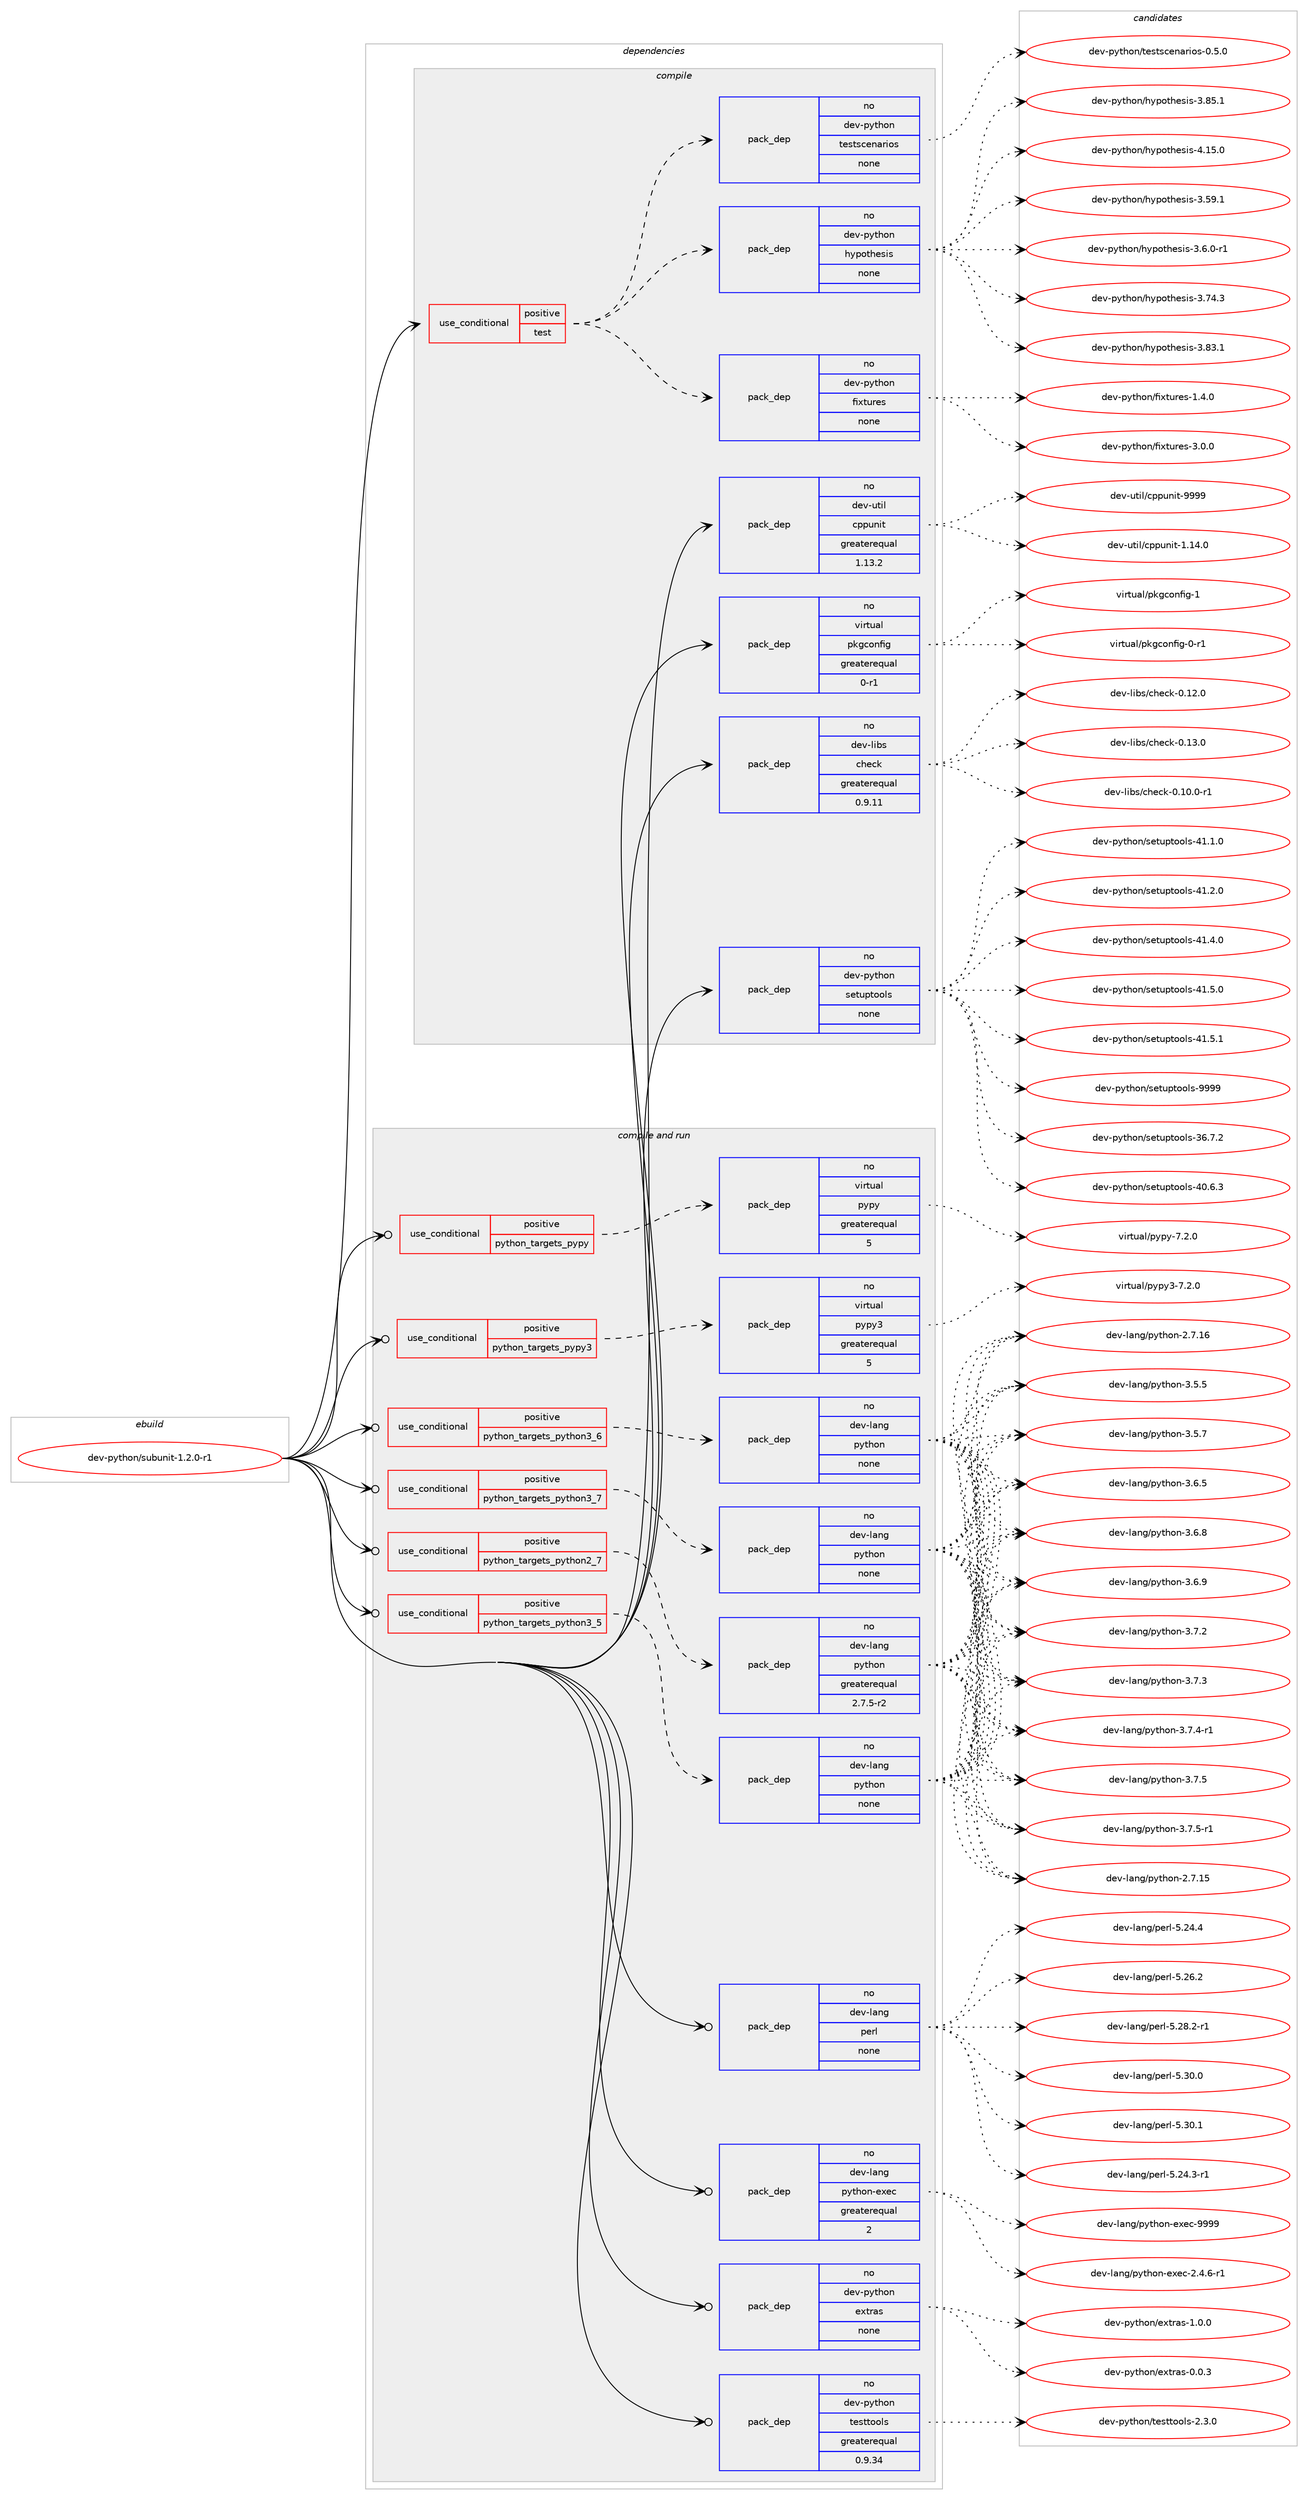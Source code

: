digraph prolog {

# *************
# Graph options
# *************

newrank=true;
concentrate=true;
compound=true;
graph [rankdir=LR,fontname=Helvetica,fontsize=10,ranksep=1.5];#, ranksep=2.5, nodesep=0.2];
edge  [arrowhead=vee];
node  [fontname=Helvetica,fontsize=10];

# **********
# The ebuild
# **********

subgraph cluster_leftcol {
color=gray;
rank=same;
label=<<i>ebuild</i>>;
id [label="dev-python/subunit-1.2.0-r1", color=red, width=4, href="../dev-python/subunit-1.2.0-r1.svg"];
}

# ****************
# The dependencies
# ****************

subgraph cluster_midcol {
color=gray;
label=<<i>dependencies</i>>;
subgraph cluster_compile {
fillcolor="#eeeeee";
style=filled;
label=<<i>compile</i>>;
subgraph cond150066 {
dependency639527 [label=<<TABLE BORDER="0" CELLBORDER="1" CELLSPACING="0" CELLPADDING="4"><TR><TD ROWSPAN="3" CELLPADDING="10">use_conditional</TD></TR><TR><TD>positive</TD></TR><TR><TD>test</TD></TR></TABLE>>, shape=none, color=red];
subgraph pack477580 {
dependency639528 [label=<<TABLE BORDER="0" CELLBORDER="1" CELLSPACING="0" CELLPADDING="4" WIDTH="220"><TR><TD ROWSPAN="6" CELLPADDING="30">pack_dep</TD></TR><TR><TD WIDTH="110">no</TD></TR><TR><TD>dev-python</TD></TR><TR><TD>fixtures</TD></TR><TR><TD>none</TD></TR><TR><TD></TD></TR></TABLE>>, shape=none, color=blue];
}
dependency639527:e -> dependency639528:w [weight=20,style="dashed",arrowhead="vee"];
subgraph pack477581 {
dependency639529 [label=<<TABLE BORDER="0" CELLBORDER="1" CELLSPACING="0" CELLPADDING="4" WIDTH="220"><TR><TD ROWSPAN="6" CELLPADDING="30">pack_dep</TD></TR><TR><TD WIDTH="110">no</TD></TR><TR><TD>dev-python</TD></TR><TR><TD>hypothesis</TD></TR><TR><TD>none</TD></TR><TR><TD></TD></TR></TABLE>>, shape=none, color=blue];
}
dependency639527:e -> dependency639529:w [weight=20,style="dashed",arrowhead="vee"];
subgraph pack477582 {
dependency639530 [label=<<TABLE BORDER="0" CELLBORDER="1" CELLSPACING="0" CELLPADDING="4" WIDTH="220"><TR><TD ROWSPAN="6" CELLPADDING="30">pack_dep</TD></TR><TR><TD WIDTH="110">no</TD></TR><TR><TD>dev-python</TD></TR><TR><TD>testscenarios</TD></TR><TR><TD>none</TD></TR><TR><TD></TD></TR></TABLE>>, shape=none, color=blue];
}
dependency639527:e -> dependency639530:w [weight=20,style="dashed",arrowhead="vee"];
}
id:e -> dependency639527:w [weight=20,style="solid",arrowhead="vee"];
subgraph pack477583 {
dependency639531 [label=<<TABLE BORDER="0" CELLBORDER="1" CELLSPACING="0" CELLPADDING="4" WIDTH="220"><TR><TD ROWSPAN="6" CELLPADDING="30">pack_dep</TD></TR><TR><TD WIDTH="110">no</TD></TR><TR><TD>dev-libs</TD></TR><TR><TD>check</TD></TR><TR><TD>greaterequal</TD></TR><TR><TD>0.9.11</TD></TR></TABLE>>, shape=none, color=blue];
}
id:e -> dependency639531:w [weight=20,style="solid",arrowhead="vee"];
subgraph pack477584 {
dependency639532 [label=<<TABLE BORDER="0" CELLBORDER="1" CELLSPACING="0" CELLPADDING="4" WIDTH="220"><TR><TD ROWSPAN="6" CELLPADDING="30">pack_dep</TD></TR><TR><TD WIDTH="110">no</TD></TR><TR><TD>dev-python</TD></TR><TR><TD>setuptools</TD></TR><TR><TD>none</TD></TR><TR><TD></TD></TR></TABLE>>, shape=none, color=blue];
}
id:e -> dependency639532:w [weight=20,style="solid",arrowhead="vee"];
subgraph pack477585 {
dependency639533 [label=<<TABLE BORDER="0" CELLBORDER="1" CELLSPACING="0" CELLPADDING="4" WIDTH="220"><TR><TD ROWSPAN="6" CELLPADDING="30">pack_dep</TD></TR><TR><TD WIDTH="110">no</TD></TR><TR><TD>dev-util</TD></TR><TR><TD>cppunit</TD></TR><TR><TD>greaterequal</TD></TR><TR><TD>1.13.2</TD></TR></TABLE>>, shape=none, color=blue];
}
id:e -> dependency639533:w [weight=20,style="solid",arrowhead="vee"];
subgraph pack477586 {
dependency639534 [label=<<TABLE BORDER="0" CELLBORDER="1" CELLSPACING="0" CELLPADDING="4" WIDTH="220"><TR><TD ROWSPAN="6" CELLPADDING="30">pack_dep</TD></TR><TR><TD WIDTH="110">no</TD></TR><TR><TD>virtual</TD></TR><TR><TD>pkgconfig</TD></TR><TR><TD>greaterequal</TD></TR><TR><TD>0-r1</TD></TR></TABLE>>, shape=none, color=blue];
}
id:e -> dependency639534:w [weight=20,style="solid",arrowhead="vee"];
}
subgraph cluster_compileandrun {
fillcolor="#eeeeee";
style=filled;
label=<<i>compile and run</i>>;
subgraph cond150067 {
dependency639535 [label=<<TABLE BORDER="0" CELLBORDER="1" CELLSPACING="0" CELLPADDING="4"><TR><TD ROWSPAN="3" CELLPADDING="10">use_conditional</TD></TR><TR><TD>positive</TD></TR><TR><TD>python_targets_pypy</TD></TR></TABLE>>, shape=none, color=red];
subgraph pack477587 {
dependency639536 [label=<<TABLE BORDER="0" CELLBORDER="1" CELLSPACING="0" CELLPADDING="4" WIDTH="220"><TR><TD ROWSPAN="6" CELLPADDING="30">pack_dep</TD></TR><TR><TD WIDTH="110">no</TD></TR><TR><TD>virtual</TD></TR><TR><TD>pypy</TD></TR><TR><TD>greaterequal</TD></TR><TR><TD>5</TD></TR></TABLE>>, shape=none, color=blue];
}
dependency639535:e -> dependency639536:w [weight=20,style="dashed",arrowhead="vee"];
}
id:e -> dependency639535:w [weight=20,style="solid",arrowhead="odotvee"];
subgraph cond150068 {
dependency639537 [label=<<TABLE BORDER="0" CELLBORDER="1" CELLSPACING="0" CELLPADDING="4"><TR><TD ROWSPAN="3" CELLPADDING="10">use_conditional</TD></TR><TR><TD>positive</TD></TR><TR><TD>python_targets_pypy3</TD></TR></TABLE>>, shape=none, color=red];
subgraph pack477588 {
dependency639538 [label=<<TABLE BORDER="0" CELLBORDER="1" CELLSPACING="0" CELLPADDING="4" WIDTH="220"><TR><TD ROWSPAN="6" CELLPADDING="30">pack_dep</TD></TR><TR><TD WIDTH="110">no</TD></TR><TR><TD>virtual</TD></TR><TR><TD>pypy3</TD></TR><TR><TD>greaterequal</TD></TR><TR><TD>5</TD></TR></TABLE>>, shape=none, color=blue];
}
dependency639537:e -> dependency639538:w [weight=20,style="dashed",arrowhead="vee"];
}
id:e -> dependency639537:w [weight=20,style="solid",arrowhead="odotvee"];
subgraph cond150069 {
dependency639539 [label=<<TABLE BORDER="0" CELLBORDER="1" CELLSPACING="0" CELLPADDING="4"><TR><TD ROWSPAN="3" CELLPADDING="10">use_conditional</TD></TR><TR><TD>positive</TD></TR><TR><TD>python_targets_python2_7</TD></TR></TABLE>>, shape=none, color=red];
subgraph pack477589 {
dependency639540 [label=<<TABLE BORDER="0" CELLBORDER="1" CELLSPACING="0" CELLPADDING="4" WIDTH="220"><TR><TD ROWSPAN="6" CELLPADDING="30">pack_dep</TD></TR><TR><TD WIDTH="110">no</TD></TR><TR><TD>dev-lang</TD></TR><TR><TD>python</TD></TR><TR><TD>greaterequal</TD></TR><TR><TD>2.7.5-r2</TD></TR></TABLE>>, shape=none, color=blue];
}
dependency639539:e -> dependency639540:w [weight=20,style="dashed",arrowhead="vee"];
}
id:e -> dependency639539:w [weight=20,style="solid",arrowhead="odotvee"];
subgraph cond150070 {
dependency639541 [label=<<TABLE BORDER="0" CELLBORDER="1" CELLSPACING="0" CELLPADDING="4"><TR><TD ROWSPAN="3" CELLPADDING="10">use_conditional</TD></TR><TR><TD>positive</TD></TR><TR><TD>python_targets_python3_5</TD></TR></TABLE>>, shape=none, color=red];
subgraph pack477590 {
dependency639542 [label=<<TABLE BORDER="0" CELLBORDER="1" CELLSPACING="0" CELLPADDING="4" WIDTH="220"><TR><TD ROWSPAN="6" CELLPADDING="30">pack_dep</TD></TR><TR><TD WIDTH="110">no</TD></TR><TR><TD>dev-lang</TD></TR><TR><TD>python</TD></TR><TR><TD>none</TD></TR><TR><TD></TD></TR></TABLE>>, shape=none, color=blue];
}
dependency639541:e -> dependency639542:w [weight=20,style="dashed",arrowhead="vee"];
}
id:e -> dependency639541:w [weight=20,style="solid",arrowhead="odotvee"];
subgraph cond150071 {
dependency639543 [label=<<TABLE BORDER="0" CELLBORDER="1" CELLSPACING="0" CELLPADDING="4"><TR><TD ROWSPAN="3" CELLPADDING="10">use_conditional</TD></TR><TR><TD>positive</TD></TR><TR><TD>python_targets_python3_6</TD></TR></TABLE>>, shape=none, color=red];
subgraph pack477591 {
dependency639544 [label=<<TABLE BORDER="0" CELLBORDER="1" CELLSPACING="0" CELLPADDING="4" WIDTH="220"><TR><TD ROWSPAN="6" CELLPADDING="30">pack_dep</TD></TR><TR><TD WIDTH="110">no</TD></TR><TR><TD>dev-lang</TD></TR><TR><TD>python</TD></TR><TR><TD>none</TD></TR><TR><TD></TD></TR></TABLE>>, shape=none, color=blue];
}
dependency639543:e -> dependency639544:w [weight=20,style="dashed",arrowhead="vee"];
}
id:e -> dependency639543:w [weight=20,style="solid",arrowhead="odotvee"];
subgraph cond150072 {
dependency639545 [label=<<TABLE BORDER="0" CELLBORDER="1" CELLSPACING="0" CELLPADDING="4"><TR><TD ROWSPAN="3" CELLPADDING="10">use_conditional</TD></TR><TR><TD>positive</TD></TR><TR><TD>python_targets_python3_7</TD></TR></TABLE>>, shape=none, color=red];
subgraph pack477592 {
dependency639546 [label=<<TABLE BORDER="0" CELLBORDER="1" CELLSPACING="0" CELLPADDING="4" WIDTH="220"><TR><TD ROWSPAN="6" CELLPADDING="30">pack_dep</TD></TR><TR><TD WIDTH="110">no</TD></TR><TR><TD>dev-lang</TD></TR><TR><TD>python</TD></TR><TR><TD>none</TD></TR><TR><TD></TD></TR></TABLE>>, shape=none, color=blue];
}
dependency639545:e -> dependency639546:w [weight=20,style="dashed",arrowhead="vee"];
}
id:e -> dependency639545:w [weight=20,style="solid",arrowhead="odotvee"];
subgraph pack477593 {
dependency639547 [label=<<TABLE BORDER="0" CELLBORDER="1" CELLSPACING="0" CELLPADDING="4" WIDTH="220"><TR><TD ROWSPAN="6" CELLPADDING="30">pack_dep</TD></TR><TR><TD WIDTH="110">no</TD></TR><TR><TD>dev-lang</TD></TR><TR><TD>perl</TD></TR><TR><TD>none</TD></TR><TR><TD></TD></TR></TABLE>>, shape=none, color=blue];
}
id:e -> dependency639547:w [weight=20,style="solid",arrowhead="odotvee"];
subgraph pack477594 {
dependency639548 [label=<<TABLE BORDER="0" CELLBORDER="1" CELLSPACING="0" CELLPADDING="4" WIDTH="220"><TR><TD ROWSPAN="6" CELLPADDING="30">pack_dep</TD></TR><TR><TD WIDTH="110">no</TD></TR><TR><TD>dev-lang</TD></TR><TR><TD>python-exec</TD></TR><TR><TD>greaterequal</TD></TR><TR><TD>2</TD></TR></TABLE>>, shape=none, color=blue];
}
id:e -> dependency639548:w [weight=20,style="solid",arrowhead="odotvee"];
subgraph pack477595 {
dependency639549 [label=<<TABLE BORDER="0" CELLBORDER="1" CELLSPACING="0" CELLPADDING="4" WIDTH="220"><TR><TD ROWSPAN="6" CELLPADDING="30">pack_dep</TD></TR><TR><TD WIDTH="110">no</TD></TR><TR><TD>dev-python</TD></TR><TR><TD>extras</TD></TR><TR><TD>none</TD></TR><TR><TD></TD></TR></TABLE>>, shape=none, color=blue];
}
id:e -> dependency639549:w [weight=20,style="solid",arrowhead="odotvee"];
subgraph pack477596 {
dependency639550 [label=<<TABLE BORDER="0" CELLBORDER="1" CELLSPACING="0" CELLPADDING="4" WIDTH="220"><TR><TD ROWSPAN="6" CELLPADDING="30">pack_dep</TD></TR><TR><TD WIDTH="110">no</TD></TR><TR><TD>dev-python</TD></TR><TR><TD>testtools</TD></TR><TR><TD>greaterequal</TD></TR><TR><TD>0.9.34</TD></TR></TABLE>>, shape=none, color=blue];
}
id:e -> dependency639550:w [weight=20,style="solid",arrowhead="odotvee"];
}
subgraph cluster_run {
fillcolor="#eeeeee";
style=filled;
label=<<i>run</i>>;
}
}

# **************
# The candidates
# **************

subgraph cluster_choices {
rank=same;
color=gray;
label=<<i>candidates</i>>;

subgraph choice477580 {
color=black;
nodesep=1;
choice1001011184511212111610411111047102105120116117114101115454946524648 [label="dev-python/fixtures-1.4.0", color=red, width=4,href="../dev-python/fixtures-1.4.0.svg"];
choice1001011184511212111610411111047102105120116117114101115455146484648 [label="dev-python/fixtures-3.0.0", color=red, width=4,href="../dev-python/fixtures-3.0.0.svg"];
dependency639528:e -> choice1001011184511212111610411111047102105120116117114101115454946524648:w [style=dotted,weight="100"];
dependency639528:e -> choice1001011184511212111610411111047102105120116117114101115455146484648:w [style=dotted,weight="100"];
}
subgraph choice477581 {
color=black;
nodesep=1;
choice100101118451121211161041111104710412111211111610410111510511545514653574649 [label="dev-python/hypothesis-3.59.1", color=red, width=4,href="../dev-python/hypothesis-3.59.1.svg"];
choice10010111845112121116104111110471041211121111161041011151051154551465446484511449 [label="dev-python/hypothesis-3.6.0-r1", color=red, width=4,href="../dev-python/hypothesis-3.6.0-r1.svg"];
choice100101118451121211161041111104710412111211111610410111510511545514655524651 [label="dev-python/hypothesis-3.74.3", color=red, width=4,href="../dev-python/hypothesis-3.74.3.svg"];
choice100101118451121211161041111104710412111211111610410111510511545514656514649 [label="dev-python/hypothesis-3.83.1", color=red, width=4,href="../dev-python/hypothesis-3.83.1.svg"];
choice100101118451121211161041111104710412111211111610410111510511545514656534649 [label="dev-python/hypothesis-3.85.1", color=red, width=4,href="../dev-python/hypothesis-3.85.1.svg"];
choice100101118451121211161041111104710412111211111610410111510511545524649534648 [label="dev-python/hypothesis-4.15.0", color=red, width=4,href="../dev-python/hypothesis-4.15.0.svg"];
dependency639529:e -> choice100101118451121211161041111104710412111211111610410111510511545514653574649:w [style=dotted,weight="100"];
dependency639529:e -> choice10010111845112121116104111110471041211121111161041011151051154551465446484511449:w [style=dotted,weight="100"];
dependency639529:e -> choice100101118451121211161041111104710412111211111610410111510511545514655524651:w [style=dotted,weight="100"];
dependency639529:e -> choice100101118451121211161041111104710412111211111610410111510511545514656514649:w [style=dotted,weight="100"];
dependency639529:e -> choice100101118451121211161041111104710412111211111610410111510511545514656534649:w [style=dotted,weight="100"];
dependency639529:e -> choice100101118451121211161041111104710412111211111610410111510511545524649534648:w [style=dotted,weight="100"];
}
subgraph choice477582 {
color=black;
nodesep=1;
choice10010111845112121116104111110471161011151161159910111097114105111115454846534648 [label="dev-python/testscenarios-0.5.0", color=red, width=4,href="../dev-python/testscenarios-0.5.0.svg"];
dependency639530:e -> choice10010111845112121116104111110471161011151161159910111097114105111115454846534648:w [style=dotted,weight="100"];
}
subgraph choice477583 {
color=black;
nodesep=1;
choice1001011184510810598115479910410199107454846494846484511449 [label="dev-libs/check-0.10.0-r1", color=red, width=4,href="../dev-libs/check-0.10.0-r1.svg"];
choice100101118451081059811547991041019910745484649504648 [label="dev-libs/check-0.12.0", color=red, width=4,href="../dev-libs/check-0.12.0.svg"];
choice100101118451081059811547991041019910745484649514648 [label="dev-libs/check-0.13.0", color=red, width=4,href="../dev-libs/check-0.13.0.svg"];
dependency639531:e -> choice1001011184510810598115479910410199107454846494846484511449:w [style=dotted,weight="100"];
dependency639531:e -> choice100101118451081059811547991041019910745484649504648:w [style=dotted,weight="100"];
dependency639531:e -> choice100101118451081059811547991041019910745484649514648:w [style=dotted,weight="100"];
}
subgraph choice477584 {
color=black;
nodesep=1;
choice100101118451121211161041111104711510111611711211611111110811545515446554650 [label="dev-python/setuptools-36.7.2", color=red, width=4,href="../dev-python/setuptools-36.7.2.svg"];
choice100101118451121211161041111104711510111611711211611111110811545524846544651 [label="dev-python/setuptools-40.6.3", color=red, width=4,href="../dev-python/setuptools-40.6.3.svg"];
choice100101118451121211161041111104711510111611711211611111110811545524946494648 [label="dev-python/setuptools-41.1.0", color=red, width=4,href="../dev-python/setuptools-41.1.0.svg"];
choice100101118451121211161041111104711510111611711211611111110811545524946504648 [label="dev-python/setuptools-41.2.0", color=red, width=4,href="../dev-python/setuptools-41.2.0.svg"];
choice100101118451121211161041111104711510111611711211611111110811545524946524648 [label="dev-python/setuptools-41.4.0", color=red, width=4,href="../dev-python/setuptools-41.4.0.svg"];
choice100101118451121211161041111104711510111611711211611111110811545524946534648 [label="dev-python/setuptools-41.5.0", color=red, width=4,href="../dev-python/setuptools-41.5.0.svg"];
choice100101118451121211161041111104711510111611711211611111110811545524946534649 [label="dev-python/setuptools-41.5.1", color=red, width=4,href="../dev-python/setuptools-41.5.1.svg"];
choice10010111845112121116104111110471151011161171121161111111081154557575757 [label="dev-python/setuptools-9999", color=red, width=4,href="../dev-python/setuptools-9999.svg"];
dependency639532:e -> choice100101118451121211161041111104711510111611711211611111110811545515446554650:w [style=dotted,weight="100"];
dependency639532:e -> choice100101118451121211161041111104711510111611711211611111110811545524846544651:w [style=dotted,weight="100"];
dependency639532:e -> choice100101118451121211161041111104711510111611711211611111110811545524946494648:w [style=dotted,weight="100"];
dependency639532:e -> choice100101118451121211161041111104711510111611711211611111110811545524946504648:w [style=dotted,weight="100"];
dependency639532:e -> choice100101118451121211161041111104711510111611711211611111110811545524946524648:w [style=dotted,weight="100"];
dependency639532:e -> choice100101118451121211161041111104711510111611711211611111110811545524946534648:w [style=dotted,weight="100"];
dependency639532:e -> choice100101118451121211161041111104711510111611711211611111110811545524946534649:w [style=dotted,weight="100"];
dependency639532:e -> choice10010111845112121116104111110471151011161171121161111111081154557575757:w [style=dotted,weight="100"];
}
subgraph choice477585 {
color=black;
nodesep=1;
choice10010111845117116105108479911211211711010511645494649524648 [label="dev-util/cppunit-1.14.0", color=red, width=4,href="../dev-util/cppunit-1.14.0.svg"];
choice1001011184511711610510847991121121171101051164557575757 [label="dev-util/cppunit-9999", color=red, width=4,href="../dev-util/cppunit-9999.svg"];
dependency639533:e -> choice10010111845117116105108479911211211711010511645494649524648:w [style=dotted,weight="100"];
dependency639533:e -> choice1001011184511711610510847991121121171101051164557575757:w [style=dotted,weight="100"];
}
subgraph choice477586 {
color=black;
nodesep=1;
choice11810511411611797108471121071039911111010210510345484511449 [label="virtual/pkgconfig-0-r1", color=red, width=4,href="../virtual/pkgconfig-0-r1.svg"];
choice1181051141161179710847112107103991111101021051034549 [label="virtual/pkgconfig-1", color=red, width=4,href="../virtual/pkgconfig-1.svg"];
dependency639534:e -> choice11810511411611797108471121071039911111010210510345484511449:w [style=dotted,weight="100"];
dependency639534:e -> choice1181051141161179710847112107103991111101021051034549:w [style=dotted,weight="100"];
}
subgraph choice477587 {
color=black;
nodesep=1;
choice1181051141161179710847112121112121455546504648 [label="virtual/pypy-7.2.0", color=red, width=4,href="../virtual/pypy-7.2.0.svg"];
dependency639536:e -> choice1181051141161179710847112121112121455546504648:w [style=dotted,weight="100"];
}
subgraph choice477588 {
color=black;
nodesep=1;
choice118105114116117971084711212111212151455546504648 [label="virtual/pypy3-7.2.0", color=red, width=4,href="../virtual/pypy3-7.2.0.svg"];
dependency639538:e -> choice118105114116117971084711212111212151455546504648:w [style=dotted,weight="100"];
}
subgraph choice477589 {
color=black;
nodesep=1;
choice10010111845108971101034711212111610411111045504655464953 [label="dev-lang/python-2.7.15", color=red, width=4,href="../dev-lang/python-2.7.15.svg"];
choice10010111845108971101034711212111610411111045504655464954 [label="dev-lang/python-2.7.16", color=red, width=4,href="../dev-lang/python-2.7.16.svg"];
choice100101118451089711010347112121116104111110455146534653 [label="dev-lang/python-3.5.5", color=red, width=4,href="../dev-lang/python-3.5.5.svg"];
choice100101118451089711010347112121116104111110455146534655 [label="dev-lang/python-3.5.7", color=red, width=4,href="../dev-lang/python-3.5.7.svg"];
choice100101118451089711010347112121116104111110455146544653 [label="dev-lang/python-3.6.5", color=red, width=4,href="../dev-lang/python-3.6.5.svg"];
choice100101118451089711010347112121116104111110455146544656 [label="dev-lang/python-3.6.8", color=red, width=4,href="../dev-lang/python-3.6.8.svg"];
choice100101118451089711010347112121116104111110455146544657 [label="dev-lang/python-3.6.9", color=red, width=4,href="../dev-lang/python-3.6.9.svg"];
choice100101118451089711010347112121116104111110455146554650 [label="dev-lang/python-3.7.2", color=red, width=4,href="../dev-lang/python-3.7.2.svg"];
choice100101118451089711010347112121116104111110455146554651 [label="dev-lang/python-3.7.3", color=red, width=4,href="../dev-lang/python-3.7.3.svg"];
choice1001011184510897110103471121211161041111104551465546524511449 [label="dev-lang/python-3.7.4-r1", color=red, width=4,href="../dev-lang/python-3.7.4-r1.svg"];
choice100101118451089711010347112121116104111110455146554653 [label="dev-lang/python-3.7.5", color=red, width=4,href="../dev-lang/python-3.7.5.svg"];
choice1001011184510897110103471121211161041111104551465546534511449 [label="dev-lang/python-3.7.5-r1", color=red, width=4,href="../dev-lang/python-3.7.5-r1.svg"];
dependency639540:e -> choice10010111845108971101034711212111610411111045504655464953:w [style=dotted,weight="100"];
dependency639540:e -> choice10010111845108971101034711212111610411111045504655464954:w [style=dotted,weight="100"];
dependency639540:e -> choice100101118451089711010347112121116104111110455146534653:w [style=dotted,weight="100"];
dependency639540:e -> choice100101118451089711010347112121116104111110455146534655:w [style=dotted,weight="100"];
dependency639540:e -> choice100101118451089711010347112121116104111110455146544653:w [style=dotted,weight="100"];
dependency639540:e -> choice100101118451089711010347112121116104111110455146544656:w [style=dotted,weight="100"];
dependency639540:e -> choice100101118451089711010347112121116104111110455146544657:w [style=dotted,weight="100"];
dependency639540:e -> choice100101118451089711010347112121116104111110455146554650:w [style=dotted,weight="100"];
dependency639540:e -> choice100101118451089711010347112121116104111110455146554651:w [style=dotted,weight="100"];
dependency639540:e -> choice1001011184510897110103471121211161041111104551465546524511449:w [style=dotted,weight="100"];
dependency639540:e -> choice100101118451089711010347112121116104111110455146554653:w [style=dotted,weight="100"];
dependency639540:e -> choice1001011184510897110103471121211161041111104551465546534511449:w [style=dotted,weight="100"];
}
subgraph choice477590 {
color=black;
nodesep=1;
choice10010111845108971101034711212111610411111045504655464953 [label="dev-lang/python-2.7.15", color=red, width=4,href="../dev-lang/python-2.7.15.svg"];
choice10010111845108971101034711212111610411111045504655464954 [label="dev-lang/python-2.7.16", color=red, width=4,href="../dev-lang/python-2.7.16.svg"];
choice100101118451089711010347112121116104111110455146534653 [label="dev-lang/python-3.5.5", color=red, width=4,href="../dev-lang/python-3.5.5.svg"];
choice100101118451089711010347112121116104111110455146534655 [label="dev-lang/python-3.5.7", color=red, width=4,href="../dev-lang/python-3.5.7.svg"];
choice100101118451089711010347112121116104111110455146544653 [label="dev-lang/python-3.6.5", color=red, width=4,href="../dev-lang/python-3.6.5.svg"];
choice100101118451089711010347112121116104111110455146544656 [label="dev-lang/python-3.6.8", color=red, width=4,href="../dev-lang/python-3.6.8.svg"];
choice100101118451089711010347112121116104111110455146544657 [label="dev-lang/python-3.6.9", color=red, width=4,href="../dev-lang/python-3.6.9.svg"];
choice100101118451089711010347112121116104111110455146554650 [label="dev-lang/python-3.7.2", color=red, width=4,href="../dev-lang/python-3.7.2.svg"];
choice100101118451089711010347112121116104111110455146554651 [label="dev-lang/python-3.7.3", color=red, width=4,href="../dev-lang/python-3.7.3.svg"];
choice1001011184510897110103471121211161041111104551465546524511449 [label="dev-lang/python-3.7.4-r1", color=red, width=4,href="../dev-lang/python-3.7.4-r1.svg"];
choice100101118451089711010347112121116104111110455146554653 [label="dev-lang/python-3.7.5", color=red, width=4,href="../dev-lang/python-3.7.5.svg"];
choice1001011184510897110103471121211161041111104551465546534511449 [label="dev-lang/python-3.7.5-r1", color=red, width=4,href="../dev-lang/python-3.7.5-r1.svg"];
dependency639542:e -> choice10010111845108971101034711212111610411111045504655464953:w [style=dotted,weight="100"];
dependency639542:e -> choice10010111845108971101034711212111610411111045504655464954:w [style=dotted,weight="100"];
dependency639542:e -> choice100101118451089711010347112121116104111110455146534653:w [style=dotted,weight="100"];
dependency639542:e -> choice100101118451089711010347112121116104111110455146534655:w [style=dotted,weight="100"];
dependency639542:e -> choice100101118451089711010347112121116104111110455146544653:w [style=dotted,weight="100"];
dependency639542:e -> choice100101118451089711010347112121116104111110455146544656:w [style=dotted,weight="100"];
dependency639542:e -> choice100101118451089711010347112121116104111110455146544657:w [style=dotted,weight="100"];
dependency639542:e -> choice100101118451089711010347112121116104111110455146554650:w [style=dotted,weight="100"];
dependency639542:e -> choice100101118451089711010347112121116104111110455146554651:w [style=dotted,weight="100"];
dependency639542:e -> choice1001011184510897110103471121211161041111104551465546524511449:w [style=dotted,weight="100"];
dependency639542:e -> choice100101118451089711010347112121116104111110455146554653:w [style=dotted,weight="100"];
dependency639542:e -> choice1001011184510897110103471121211161041111104551465546534511449:w [style=dotted,weight="100"];
}
subgraph choice477591 {
color=black;
nodesep=1;
choice10010111845108971101034711212111610411111045504655464953 [label="dev-lang/python-2.7.15", color=red, width=4,href="../dev-lang/python-2.7.15.svg"];
choice10010111845108971101034711212111610411111045504655464954 [label="dev-lang/python-2.7.16", color=red, width=4,href="../dev-lang/python-2.7.16.svg"];
choice100101118451089711010347112121116104111110455146534653 [label="dev-lang/python-3.5.5", color=red, width=4,href="../dev-lang/python-3.5.5.svg"];
choice100101118451089711010347112121116104111110455146534655 [label="dev-lang/python-3.5.7", color=red, width=4,href="../dev-lang/python-3.5.7.svg"];
choice100101118451089711010347112121116104111110455146544653 [label="dev-lang/python-3.6.5", color=red, width=4,href="../dev-lang/python-3.6.5.svg"];
choice100101118451089711010347112121116104111110455146544656 [label="dev-lang/python-3.6.8", color=red, width=4,href="../dev-lang/python-3.6.8.svg"];
choice100101118451089711010347112121116104111110455146544657 [label="dev-lang/python-3.6.9", color=red, width=4,href="../dev-lang/python-3.6.9.svg"];
choice100101118451089711010347112121116104111110455146554650 [label="dev-lang/python-3.7.2", color=red, width=4,href="../dev-lang/python-3.7.2.svg"];
choice100101118451089711010347112121116104111110455146554651 [label="dev-lang/python-3.7.3", color=red, width=4,href="../dev-lang/python-3.7.3.svg"];
choice1001011184510897110103471121211161041111104551465546524511449 [label="dev-lang/python-3.7.4-r1", color=red, width=4,href="../dev-lang/python-3.7.4-r1.svg"];
choice100101118451089711010347112121116104111110455146554653 [label="dev-lang/python-3.7.5", color=red, width=4,href="../dev-lang/python-3.7.5.svg"];
choice1001011184510897110103471121211161041111104551465546534511449 [label="dev-lang/python-3.7.5-r1", color=red, width=4,href="../dev-lang/python-3.7.5-r1.svg"];
dependency639544:e -> choice10010111845108971101034711212111610411111045504655464953:w [style=dotted,weight="100"];
dependency639544:e -> choice10010111845108971101034711212111610411111045504655464954:w [style=dotted,weight="100"];
dependency639544:e -> choice100101118451089711010347112121116104111110455146534653:w [style=dotted,weight="100"];
dependency639544:e -> choice100101118451089711010347112121116104111110455146534655:w [style=dotted,weight="100"];
dependency639544:e -> choice100101118451089711010347112121116104111110455146544653:w [style=dotted,weight="100"];
dependency639544:e -> choice100101118451089711010347112121116104111110455146544656:w [style=dotted,weight="100"];
dependency639544:e -> choice100101118451089711010347112121116104111110455146544657:w [style=dotted,weight="100"];
dependency639544:e -> choice100101118451089711010347112121116104111110455146554650:w [style=dotted,weight="100"];
dependency639544:e -> choice100101118451089711010347112121116104111110455146554651:w [style=dotted,weight="100"];
dependency639544:e -> choice1001011184510897110103471121211161041111104551465546524511449:w [style=dotted,weight="100"];
dependency639544:e -> choice100101118451089711010347112121116104111110455146554653:w [style=dotted,weight="100"];
dependency639544:e -> choice1001011184510897110103471121211161041111104551465546534511449:w [style=dotted,weight="100"];
}
subgraph choice477592 {
color=black;
nodesep=1;
choice10010111845108971101034711212111610411111045504655464953 [label="dev-lang/python-2.7.15", color=red, width=4,href="../dev-lang/python-2.7.15.svg"];
choice10010111845108971101034711212111610411111045504655464954 [label="dev-lang/python-2.7.16", color=red, width=4,href="../dev-lang/python-2.7.16.svg"];
choice100101118451089711010347112121116104111110455146534653 [label="dev-lang/python-3.5.5", color=red, width=4,href="../dev-lang/python-3.5.5.svg"];
choice100101118451089711010347112121116104111110455146534655 [label="dev-lang/python-3.5.7", color=red, width=4,href="../dev-lang/python-3.5.7.svg"];
choice100101118451089711010347112121116104111110455146544653 [label="dev-lang/python-3.6.5", color=red, width=4,href="../dev-lang/python-3.6.5.svg"];
choice100101118451089711010347112121116104111110455146544656 [label="dev-lang/python-3.6.8", color=red, width=4,href="../dev-lang/python-3.6.8.svg"];
choice100101118451089711010347112121116104111110455146544657 [label="dev-lang/python-3.6.9", color=red, width=4,href="../dev-lang/python-3.6.9.svg"];
choice100101118451089711010347112121116104111110455146554650 [label="dev-lang/python-3.7.2", color=red, width=4,href="../dev-lang/python-3.7.2.svg"];
choice100101118451089711010347112121116104111110455146554651 [label="dev-lang/python-3.7.3", color=red, width=4,href="../dev-lang/python-3.7.3.svg"];
choice1001011184510897110103471121211161041111104551465546524511449 [label="dev-lang/python-3.7.4-r1", color=red, width=4,href="../dev-lang/python-3.7.4-r1.svg"];
choice100101118451089711010347112121116104111110455146554653 [label="dev-lang/python-3.7.5", color=red, width=4,href="../dev-lang/python-3.7.5.svg"];
choice1001011184510897110103471121211161041111104551465546534511449 [label="dev-lang/python-3.7.5-r1", color=red, width=4,href="../dev-lang/python-3.7.5-r1.svg"];
dependency639546:e -> choice10010111845108971101034711212111610411111045504655464953:w [style=dotted,weight="100"];
dependency639546:e -> choice10010111845108971101034711212111610411111045504655464954:w [style=dotted,weight="100"];
dependency639546:e -> choice100101118451089711010347112121116104111110455146534653:w [style=dotted,weight="100"];
dependency639546:e -> choice100101118451089711010347112121116104111110455146534655:w [style=dotted,weight="100"];
dependency639546:e -> choice100101118451089711010347112121116104111110455146544653:w [style=dotted,weight="100"];
dependency639546:e -> choice100101118451089711010347112121116104111110455146544656:w [style=dotted,weight="100"];
dependency639546:e -> choice100101118451089711010347112121116104111110455146544657:w [style=dotted,weight="100"];
dependency639546:e -> choice100101118451089711010347112121116104111110455146554650:w [style=dotted,weight="100"];
dependency639546:e -> choice100101118451089711010347112121116104111110455146554651:w [style=dotted,weight="100"];
dependency639546:e -> choice1001011184510897110103471121211161041111104551465546524511449:w [style=dotted,weight="100"];
dependency639546:e -> choice100101118451089711010347112121116104111110455146554653:w [style=dotted,weight="100"];
dependency639546:e -> choice1001011184510897110103471121211161041111104551465546534511449:w [style=dotted,weight="100"];
}
subgraph choice477593 {
color=black;
nodesep=1;
choice100101118451089711010347112101114108455346505246514511449 [label="dev-lang/perl-5.24.3-r1", color=red, width=4,href="../dev-lang/perl-5.24.3-r1.svg"];
choice10010111845108971101034711210111410845534650524652 [label="dev-lang/perl-5.24.4", color=red, width=4,href="../dev-lang/perl-5.24.4.svg"];
choice10010111845108971101034711210111410845534650544650 [label="dev-lang/perl-5.26.2", color=red, width=4,href="../dev-lang/perl-5.26.2.svg"];
choice100101118451089711010347112101114108455346505646504511449 [label="dev-lang/perl-5.28.2-r1", color=red, width=4,href="../dev-lang/perl-5.28.2-r1.svg"];
choice10010111845108971101034711210111410845534651484648 [label="dev-lang/perl-5.30.0", color=red, width=4,href="../dev-lang/perl-5.30.0.svg"];
choice10010111845108971101034711210111410845534651484649 [label="dev-lang/perl-5.30.1", color=red, width=4,href="../dev-lang/perl-5.30.1.svg"];
dependency639547:e -> choice100101118451089711010347112101114108455346505246514511449:w [style=dotted,weight="100"];
dependency639547:e -> choice10010111845108971101034711210111410845534650524652:w [style=dotted,weight="100"];
dependency639547:e -> choice10010111845108971101034711210111410845534650544650:w [style=dotted,weight="100"];
dependency639547:e -> choice100101118451089711010347112101114108455346505646504511449:w [style=dotted,weight="100"];
dependency639547:e -> choice10010111845108971101034711210111410845534651484648:w [style=dotted,weight="100"];
dependency639547:e -> choice10010111845108971101034711210111410845534651484649:w [style=dotted,weight="100"];
}
subgraph choice477594 {
color=black;
nodesep=1;
choice10010111845108971101034711212111610411111045101120101994550465246544511449 [label="dev-lang/python-exec-2.4.6-r1", color=red, width=4,href="../dev-lang/python-exec-2.4.6-r1.svg"];
choice10010111845108971101034711212111610411111045101120101994557575757 [label="dev-lang/python-exec-9999", color=red, width=4,href="../dev-lang/python-exec-9999.svg"];
dependency639548:e -> choice10010111845108971101034711212111610411111045101120101994550465246544511449:w [style=dotted,weight="100"];
dependency639548:e -> choice10010111845108971101034711212111610411111045101120101994557575757:w [style=dotted,weight="100"];
}
subgraph choice477595 {
color=black;
nodesep=1;
choice100101118451121211161041111104710112011611497115454846484651 [label="dev-python/extras-0.0.3", color=red, width=4,href="../dev-python/extras-0.0.3.svg"];
choice100101118451121211161041111104710112011611497115454946484648 [label="dev-python/extras-1.0.0", color=red, width=4,href="../dev-python/extras-1.0.0.svg"];
dependency639549:e -> choice100101118451121211161041111104710112011611497115454846484651:w [style=dotted,weight="100"];
dependency639549:e -> choice100101118451121211161041111104710112011611497115454946484648:w [style=dotted,weight="100"];
}
subgraph choice477596 {
color=black;
nodesep=1;
choice1001011184511212111610411111047116101115116116111111108115455046514648 [label="dev-python/testtools-2.3.0", color=red, width=4,href="../dev-python/testtools-2.3.0.svg"];
dependency639550:e -> choice1001011184511212111610411111047116101115116116111111108115455046514648:w [style=dotted,weight="100"];
}
}

}
